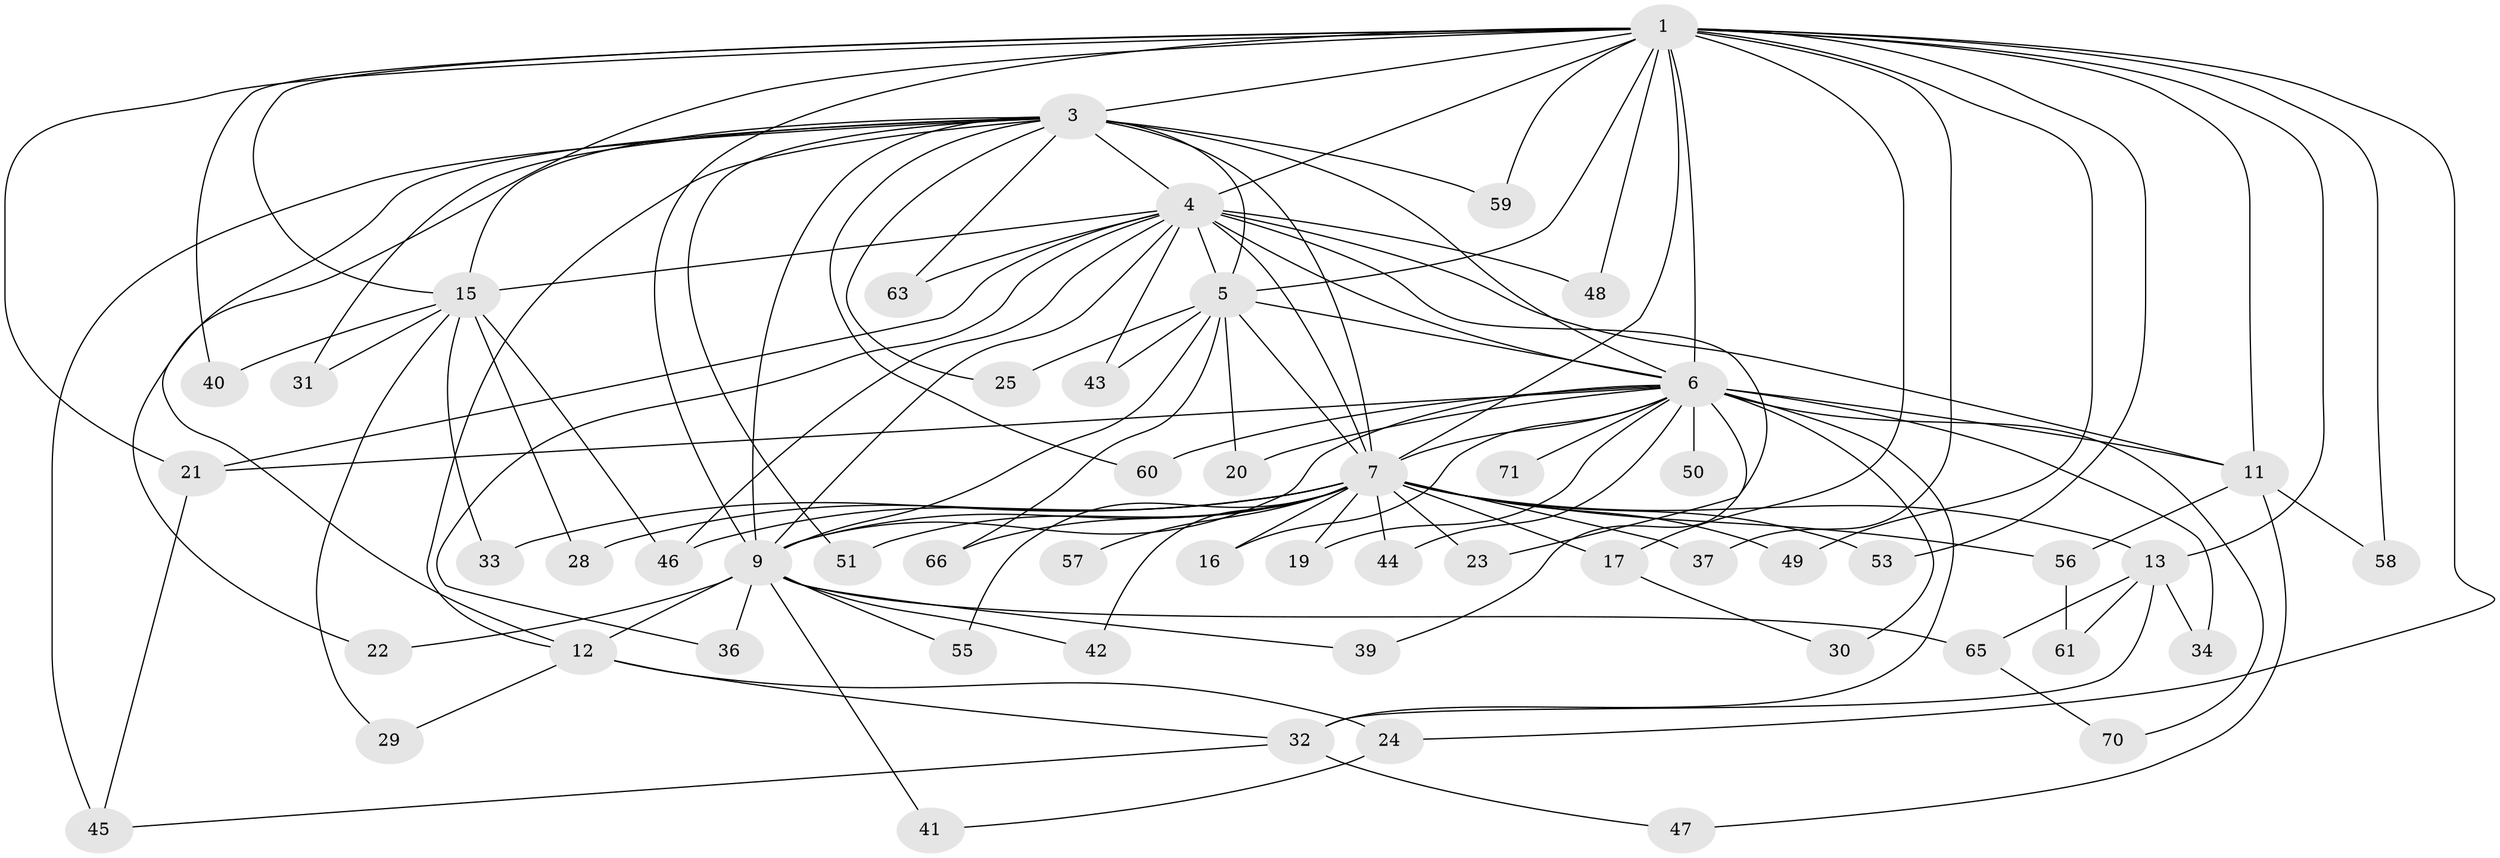 // Generated by graph-tools (version 1.1) at 2025/23/03/03/25 07:23:40]
// undirected, 55 vertices, 121 edges
graph export_dot {
graph [start="1"]
  node [color=gray90,style=filled];
  1 [super="+2"];
  3 [super="+18"];
  4 [super="+67"];
  5 [super="+68"];
  6 [super="+8"];
  7 [super="+10"];
  9 [super="+69"];
  11 [super="+14"];
  12 [super="+62"];
  13 [super="+27"];
  15 [super="+26"];
  16;
  17;
  19;
  20;
  21 [super="+38"];
  22;
  23;
  24;
  25;
  28;
  29;
  30 [super="+54"];
  31;
  32 [super="+35"];
  33;
  34;
  36;
  37;
  39;
  40;
  41;
  42;
  43;
  44;
  45 [super="+52"];
  46 [super="+64"];
  47;
  48;
  49;
  50;
  51;
  53;
  55;
  56;
  57;
  58;
  59;
  60;
  61;
  63;
  65;
  66;
  70;
  71;
  1 -- 3 [weight=3];
  1 -- 4 [weight=2];
  1 -- 5 [weight=2];
  1 -- 6 [weight=4];
  1 -- 7 [weight=4];
  1 -- 9 [weight=2];
  1 -- 12;
  1 -- 15;
  1 -- 24;
  1 -- 37;
  1 -- 40;
  1 -- 48;
  1 -- 58;
  1 -- 59;
  1 -- 11;
  1 -- 13;
  1 -- 17;
  1 -- 49;
  1 -- 53;
  1 -- 21;
  3 -- 4;
  3 -- 5;
  3 -- 6 [weight=2];
  3 -- 7 [weight=2];
  3 -- 9;
  3 -- 12;
  3 -- 15;
  3 -- 22;
  3 -- 25;
  3 -- 31;
  3 -- 45;
  3 -- 51;
  3 -- 59;
  3 -- 60;
  3 -- 63;
  4 -- 5;
  4 -- 6 [weight=2];
  4 -- 7 [weight=3];
  4 -- 9 [weight=2];
  4 -- 21;
  4 -- 23;
  4 -- 36;
  4 -- 43;
  4 -- 46;
  4 -- 48;
  4 -- 63;
  4 -- 11;
  4 -- 15;
  5 -- 6 [weight=2];
  5 -- 7 [weight=2];
  5 -- 9;
  5 -- 20;
  5 -- 25;
  5 -- 43 [weight=2];
  5 -- 66;
  6 -- 7 [weight=4];
  6 -- 9 [weight=2];
  6 -- 11;
  6 -- 16;
  6 -- 19;
  6 -- 20;
  6 -- 21;
  6 -- 30 [weight=2];
  6 -- 32;
  6 -- 34;
  6 -- 39;
  6 -- 50 [weight=2];
  6 -- 70;
  6 -- 71 [weight=2];
  6 -- 44;
  6 -- 60;
  7 -- 9 [weight=2];
  7 -- 13 [weight=2];
  7 -- 23;
  7 -- 51;
  7 -- 53;
  7 -- 57 [weight=2];
  7 -- 66;
  7 -- 16;
  7 -- 17;
  7 -- 19;
  7 -- 28;
  7 -- 33;
  7 -- 37;
  7 -- 42;
  7 -- 44;
  7 -- 46;
  7 -- 49;
  7 -- 55;
  7 -- 56;
  9 -- 22;
  9 -- 36;
  9 -- 39;
  9 -- 41;
  9 -- 42;
  9 -- 55;
  9 -- 65;
  9 -- 12;
  11 -- 47;
  11 -- 56;
  11 -- 58;
  12 -- 24;
  12 -- 29;
  12 -- 32;
  13 -- 34;
  13 -- 61;
  13 -- 65;
  13 -- 32;
  15 -- 29;
  15 -- 31;
  15 -- 33;
  15 -- 40;
  15 -- 28;
  15 -- 46;
  17 -- 30;
  21 -- 45;
  24 -- 41;
  32 -- 47;
  32 -- 45;
  56 -- 61;
  65 -- 70;
}
